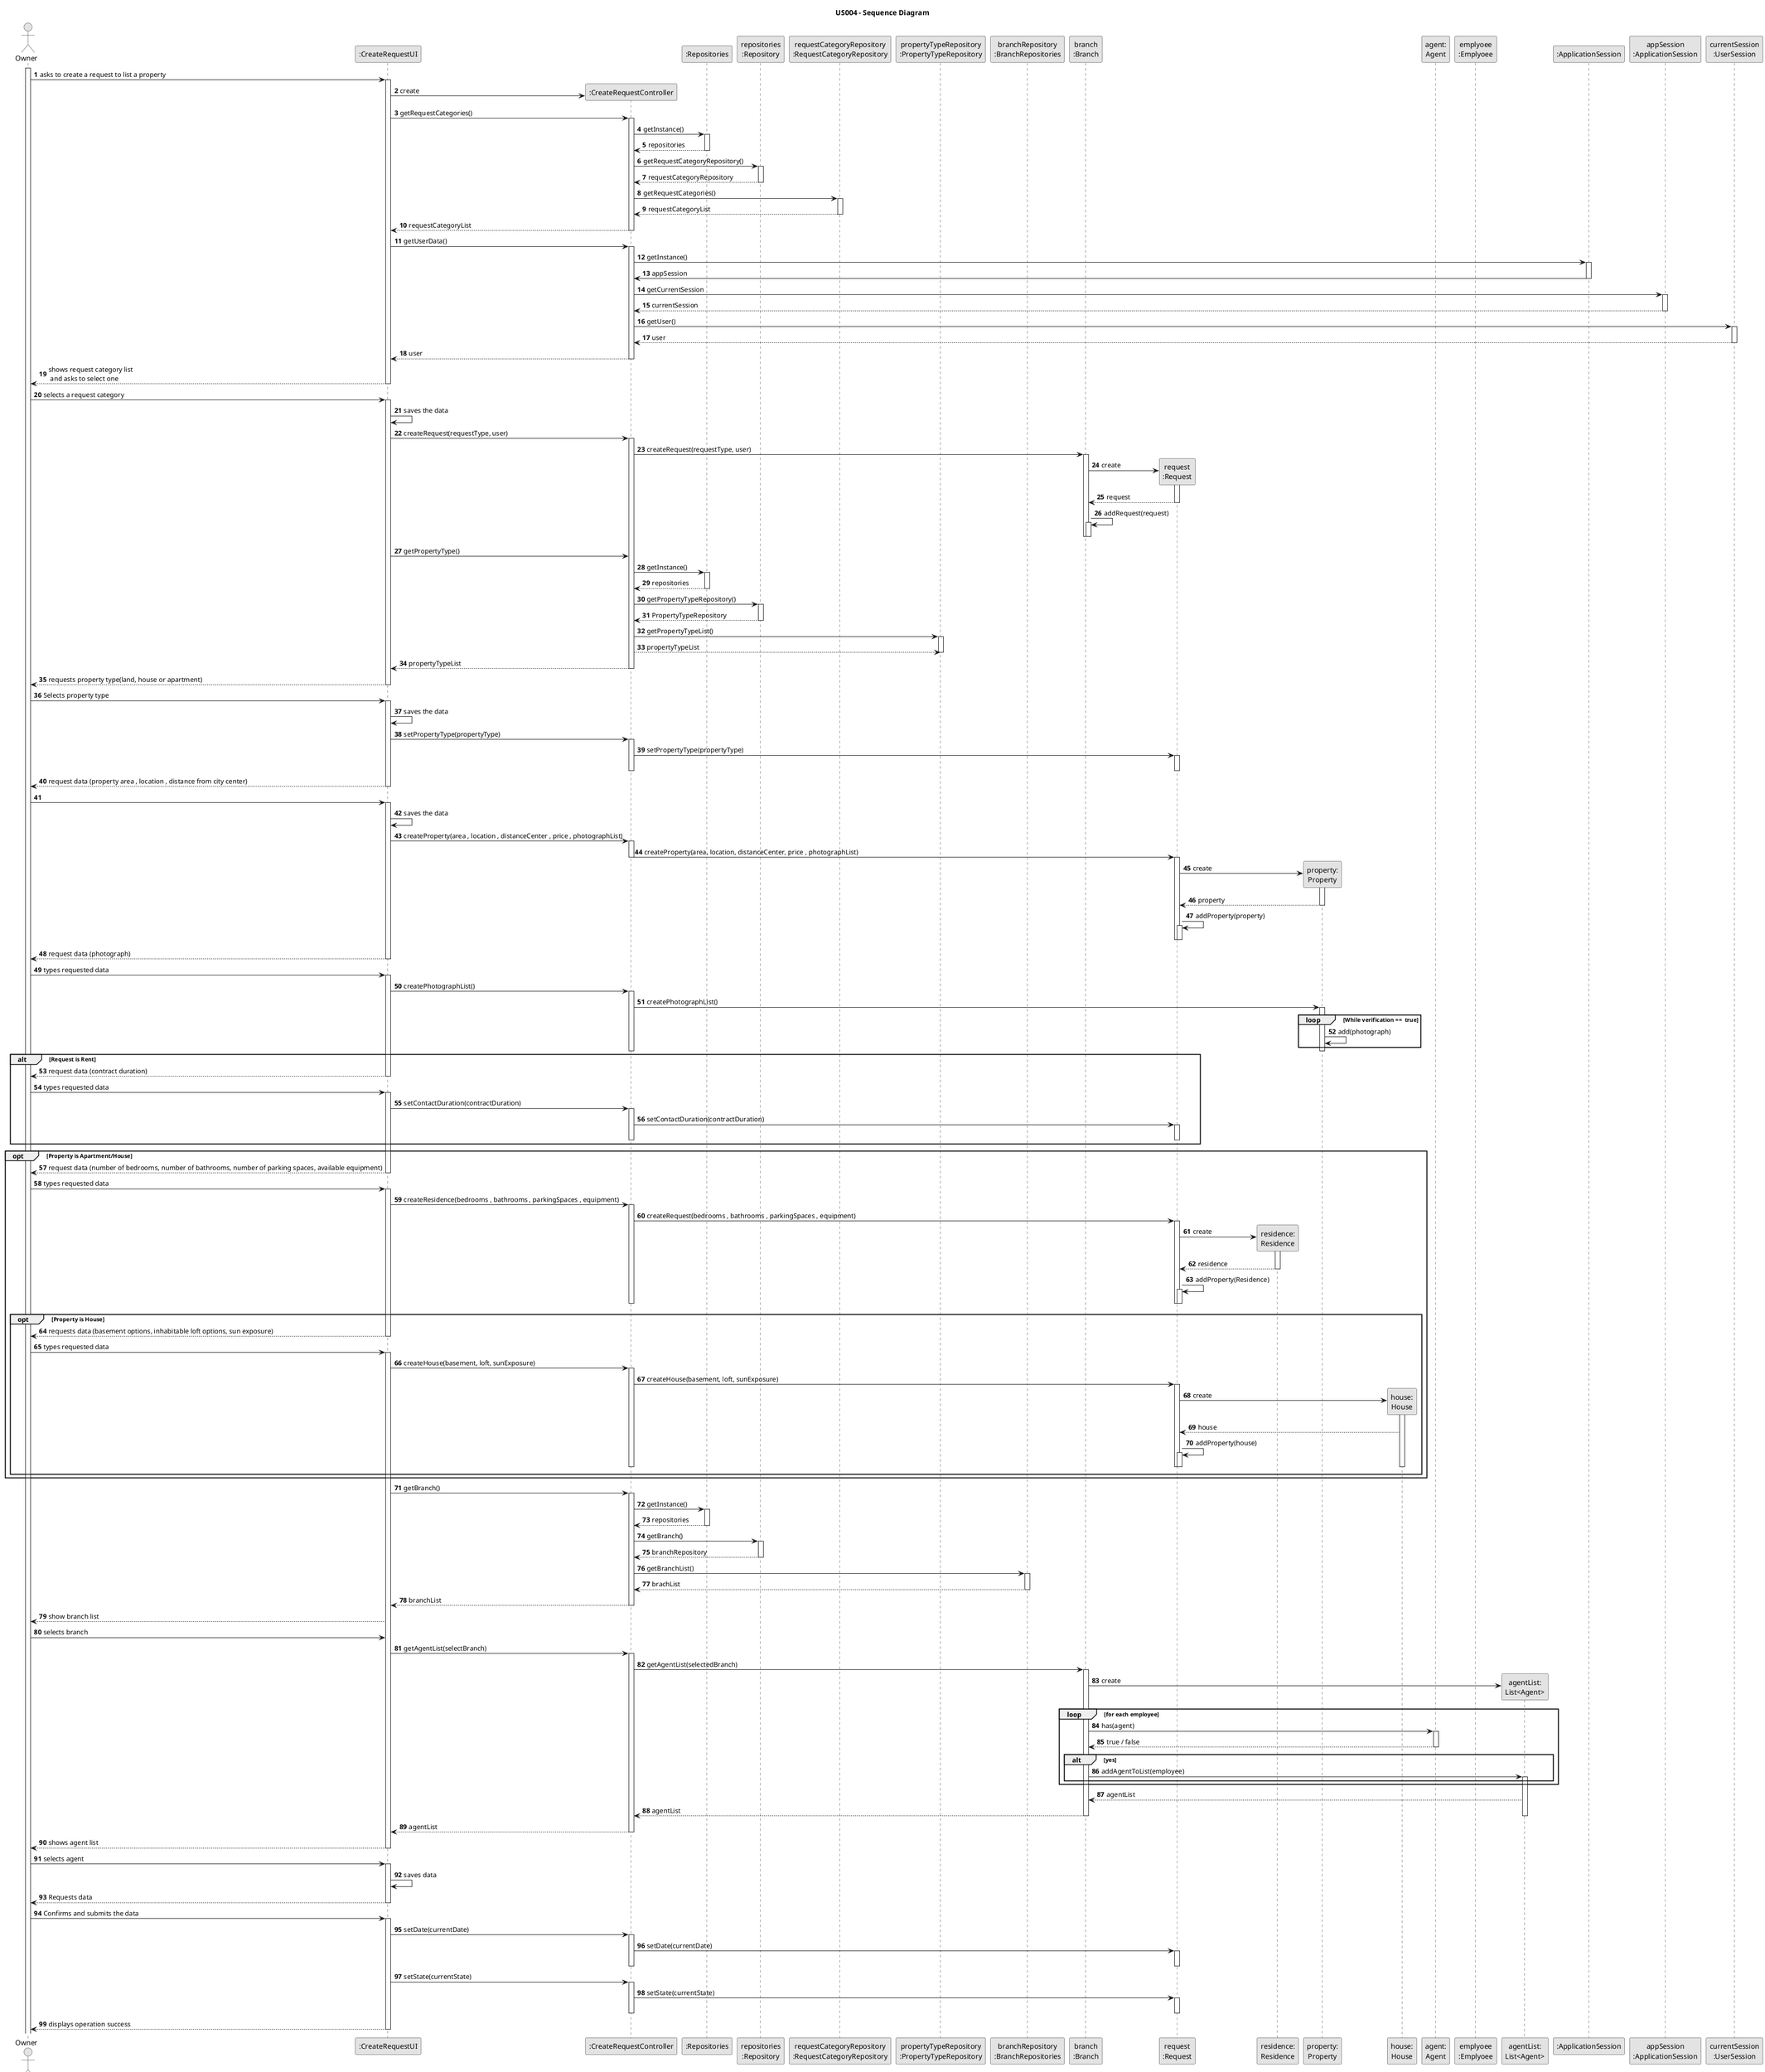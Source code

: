 @startuml
skinparam monochrome true
skinparam packageStyle rectangle
skinparam shadowing false

autonumber

title US004 - Sequence Diagram
'hide footbox
actor "Owner" as ADM
participant ":CreateRequestUI" as UI
participant ":CreateRequestController" as CTRL
participant ":Repositories" as RepositorySingleton
participant "repositories\n:Repository" as PLAT
participant "requestCategoryRepository\n:RequestCategoryRepository" as TaskCategoryRepository
participant "propertyTypeRepository\n:PropertyTypeRepository" as PropertyTypeRepository
participant "branchRepository\n:BranchRepositories" as BranchRepository
participant "branch\n:Branch" as BRANCH
participant "request\n:Request" as REQUEST
participant "residence:\nResidence" as RESIDENCE
participant "property:\nProperty" as PROPERTY
participant "house:\nHouse" as HOUSE
participant "agent:\nAgent" as agent
participant "emplyoee\n:Emplyoee"
participant "agentList:\nList<Agent>" as agentList
participant ":ApplicationSession" as _APP
participant "appSession\n:ApplicationSession" as APP
participant "currentSession\n:UserSession" as user



activate ADM

        ADM -> UI : asks to create a request to list a property

        activate UI

'            UI --> ADM : requests data (reference, description,  informal \n description, technical description, duration, cost)
            'create CTRL
            UI -> CTRL** : create

            UI -> CTRL : getRequestCategories()
            activate CTRL

                CTRL -> RepositorySingleton : getInstance()
                activate RepositorySingleton

                    RepositorySingleton --> CTRL: repositories
                deactivate RepositorySingleton


                CTRL -> PLAT : getRequestCategoryRepository()
                activate PLAT

                    PLAT  --> CTRL: requestCategoryRepository
                deactivate PLAT

                CTRL -> TaskCategoryRepository : getRequestCategories()
                activate TaskCategoryRepository

                    TaskCategoryRepository --> CTRL : requestCategoryList
                deactivate TaskCategoryRepository

                CTRL --> UI : requestCategoryList
            deactivate CTRL
                UI -> CTRL : getUserData()
            activate CTRL



              CTRL -> _APP :getInstance()
              activate _APP
                _APP -> CTRL : appSession

             deactivate _APP
             CTRL -> APP : getCurrentSession
              activate APP

             APP --> CTRL : currentSession

              deactivate APP

             CTRL -> user : getUser()
              activate user

               user --> CTRL : user

                deactivate user
              deactivate APP


            CTRL --> UI : user
            deactivate CTRL
            UI --> ADM : shows request category list\n and asks to select one

        deactivate UI

    ADM -> UI : selects a request category
    activate UI
    UI -> UI : saves the data
    UI -> CTRL : createRequest(requestType, user)
     activate CTRL

     CTRL -> BRANCH : createRequest(requestType, user)
     activate BRANCH

      BRANCH -> REQUEST** : create
     activate REQUEST
     BRANCH <-- REQUEST : request
     deactivate REQUEST

     BRANCH -> BRANCH : addRequest(request)
     activate BRANCH
     deactivate BRANCH
     deactivate BRANCH

       CTRL <- UI :getPropertyType()

         CTRL -> RepositorySingleton : getInstance()
                         activate RepositorySingleton

                             RepositorySingleton --> CTRL: repositories
                         deactivate RepositorySingleton


                         CTRL -> PLAT : getPropertyTypeRepository()
                         activate PLAT

                             PLAT  --> CTRL: PropertyTypeRepository
                         deactivate PLAT

                         CTRL -> PropertyTypeRepository : getPropertyTypeList()

                         activate PropertyTypeRepository

                             CTRL --> PropertyTypeRepository : propertyTypeList
                         deactivate PropertyTypeRepository
                             CTRL --> UI : propertyTypeList
                         deactivate CTRL

        UI --> ADM : requests property type(land, house or apartment)
    deactivate UI

    ADM -> UI : Selects property type
    activate UI

    UI -> UI : saves the data

    UI -> CTRL : setPropertyType(propertyType)

    activate CTRL

    CTRL -> REQUEST : setPropertyType(propertyType)
          activate REQUEST

          deactivate REQUEST
    deactivate CTRL

    UI --> ADM : request data (property area , location , distance from city center)
    deactivate UI

   ADM -> UI :
   activate UI

   UI -> UI : saves the data
   UI -> CTRL : createProperty(area , location , distanceCenter , price , photographList)
   activate CTRL

   CTRL -> REQUEST : createProperty(area, location, distanceCenter, price , photographList)

    deactivate CTRL

    activate REQUEST

     REQUEST -> PROPERTY** : create

        activate PROPERTY

        PROPERTY --> REQUEST : property

        deactivate PROPERTY

     REQUEST -> REQUEST : addProperty(property)
        activate REQUEST

        deactivate REQUEST

    deactivate REQUEST

    UI --> ADM : request data (photograph)

    deactivate UI

    ADM -> UI : types requested data

      activate UI

      UI -> CTRL : createPhotographList()
        activate CTRL

         CTRL -> PROPERTY : createPhotographList()

            activate PROPERTY
                loop While verification ==  true
                 PROPERTY -> PROPERTY : add(photograph)
                end loop
            deactivate PROPERTY
         deactivate CTRL
alt Request is Rent

  UI --> ADM : request data (contract duration)

      deactivate UI

  ADM -> UI : types requested data
      activate UI

      UI -> CTRL : setContactDuration(contractDuration)

         activate CTRL

             CTRL -> REQUEST : setContactDuration(contractDuration)

             activate REQUEST
             deactivate REQUEST

         deactivate CTRL
end
opt Property is Apartment/House

UI --> ADM : request data (number of bedrooms, number of bathrooms, number of parking spaces, available equipment)
     deactivate UI

  ADM -> UI : types requested data
    activate UI

    UI -> CTRL : createResidence(bedrooms , bathrooms , parkingSpaces , equipment)

    activate CTRL

      CTRL -> REQUEST : createRequest(bedrooms , bathrooms , parkingSpaces , equipment)
        activate REQUEST

        REQUEST -> RESIDENCE** :create
           activate RESIDENCE

             RESIDENCE --> REQUEST : residence
           deactivate RESIDENCE
         REQUEST -> REQUEST : addProperty(Residence)
         activate REQUEST

       deactivate REQUEST
    deactivate CTRL
       deactivate REQUEST
     opt Property is House
         UI --> ADM : requests data (basement options, inhabitable loft options, sun exposure)
         deactivate UI

        ADM -> UI : types requested data
            activate UI
               UI -> CTRL : createHouse(basement, loft, sunExposure)
                 activate CTRL

                   CTRL -> REQUEST : createHouse(basement, loft, sunExposure)
                   activate REQUEST

                    REQUEST -> HOUSE** : create
                     activate HOUSE

                     HOUSE --> REQUEST : house

                       REQUEST -> REQUEST : addProperty(house)
                        activate REQUEST
                     deactivate HOUSE
                        deactivate REQUEST

                        deactivate REQUEST
                 deactivate CTRL

     end

end




   UI -> CTRL : getBranch()

  activate CTRL

  CTRL -> RepositorySingleton : getInstance()
                 activate RepositorySingleton

                     RepositorySingleton --> CTRL: repositories
                 deactivate RepositorySingleton


                 CTRL -> PLAT : getBranch()
                 activate PLAT

                     PLAT  --> CTRL: branchRepository
                 deactivate PLAT

  CTRL -> BranchRepository : getBranchList()
        activate BranchRepository

           BranchRepository --> CTRL : brachList
        deactivate BranchRepository

  CTRL --> UI : branchList
   deactivate CTRL


  UI --> ADM : show branch list

  ADM -> UI : selects branch
  UI -> CTRL : getAgentList(selectBranch)
     activate CTRL

       CTRL -> BRANCH : getAgentList(selectedBranch)
         activate BRANCH

            BRANCH -> agentList** : create
            loop for each employee
             BRANCH -> agent : has(agent)
              activate agent


             agent --> BRANCH : true / false
               deactivate agent
               alt yes
               BRANCH -> agentList : addAgentToList(employee)
               activate agentList

               end

            end
            agentList --> BRANCH :agentList
           BRANCH --> CTRL : agentList
           deactivate agentList
           deactivate BRANCH
         CTRL --> UI : agentList
       deactivate CTRL
     UI --> ADM : shows agent list
     deactivate UI

     ADM -> UI : selects agent
     activate UI

     UI -> UI : saves data
     UI --> ADM : Requests data
     deactivate UI
     ADM -> UI : Confirms and submits the data
     activate UI
      UI -> CTRL : setDate(currentDate)
      activate CTRL

        CTRL -> REQUEST : setDate(currentDate)
        activate REQUEST

        deactivate REQUEST
      deactivate CTRL



     UI -> CTRL : setState(currentState)

       deactivate REQUEST
      activate CTRL

      CTRL -> REQUEST : setState(currentState)
      activate REQUEST

      deactivate REQUEST
     deactivate CTRL
      UI --> ADM : displays operation success
     deactivate UI

@enduml